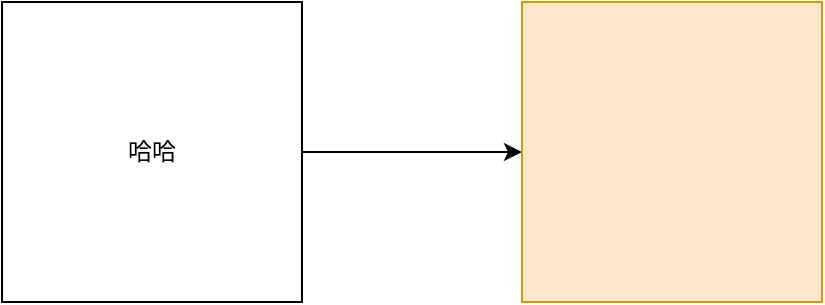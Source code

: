 <mxfile version="20.0.4" type="github">
  <diagram id="ZRSDhsgje8dBJ1ifRGj1" name="Page-1">
    <mxGraphModel dx="1288" dy="690" grid="1" gridSize="10" guides="1" tooltips="1" connect="1" arrows="1" fold="1" page="1" pageScale="1" pageWidth="827" pageHeight="1169" math="0" shadow="0">
      <root>
        <mxCell id="0" />
        <mxCell id="1" parent="0" />
        <mxCell id="vNObcAi_k0ezY5_OdU4e-6" style="edgeStyle=orthogonalEdgeStyle;rounded=0;orthogonalLoop=1;jettySize=auto;html=1;exitX=1;exitY=0.5;exitDx=0;exitDy=0;" parent="1" source="vNObcAi_k0ezY5_OdU4e-1" target="vNObcAi_k0ezY5_OdU4e-5" edge="1">
          <mxGeometry relative="1" as="geometry" />
        </mxCell>
        <mxCell id="vNObcAi_k0ezY5_OdU4e-1" value="哈哈" style="whiteSpace=wrap;html=1;aspect=fixed;" parent="1" vertex="1">
          <mxGeometry x="210" y="140" width="150" height="150" as="geometry" />
        </mxCell>
        <mxCell id="vNObcAi_k0ezY5_OdU4e-5" value="" style="whiteSpace=wrap;html=1;aspect=fixed;fillColor=#ffe6cc;strokeColor=#d79b00;" parent="1" vertex="1">
          <mxGeometry x="470" y="140" width="150" height="150" as="geometry" />
        </mxCell>
      </root>
    </mxGraphModel>
  </diagram>
</mxfile>
